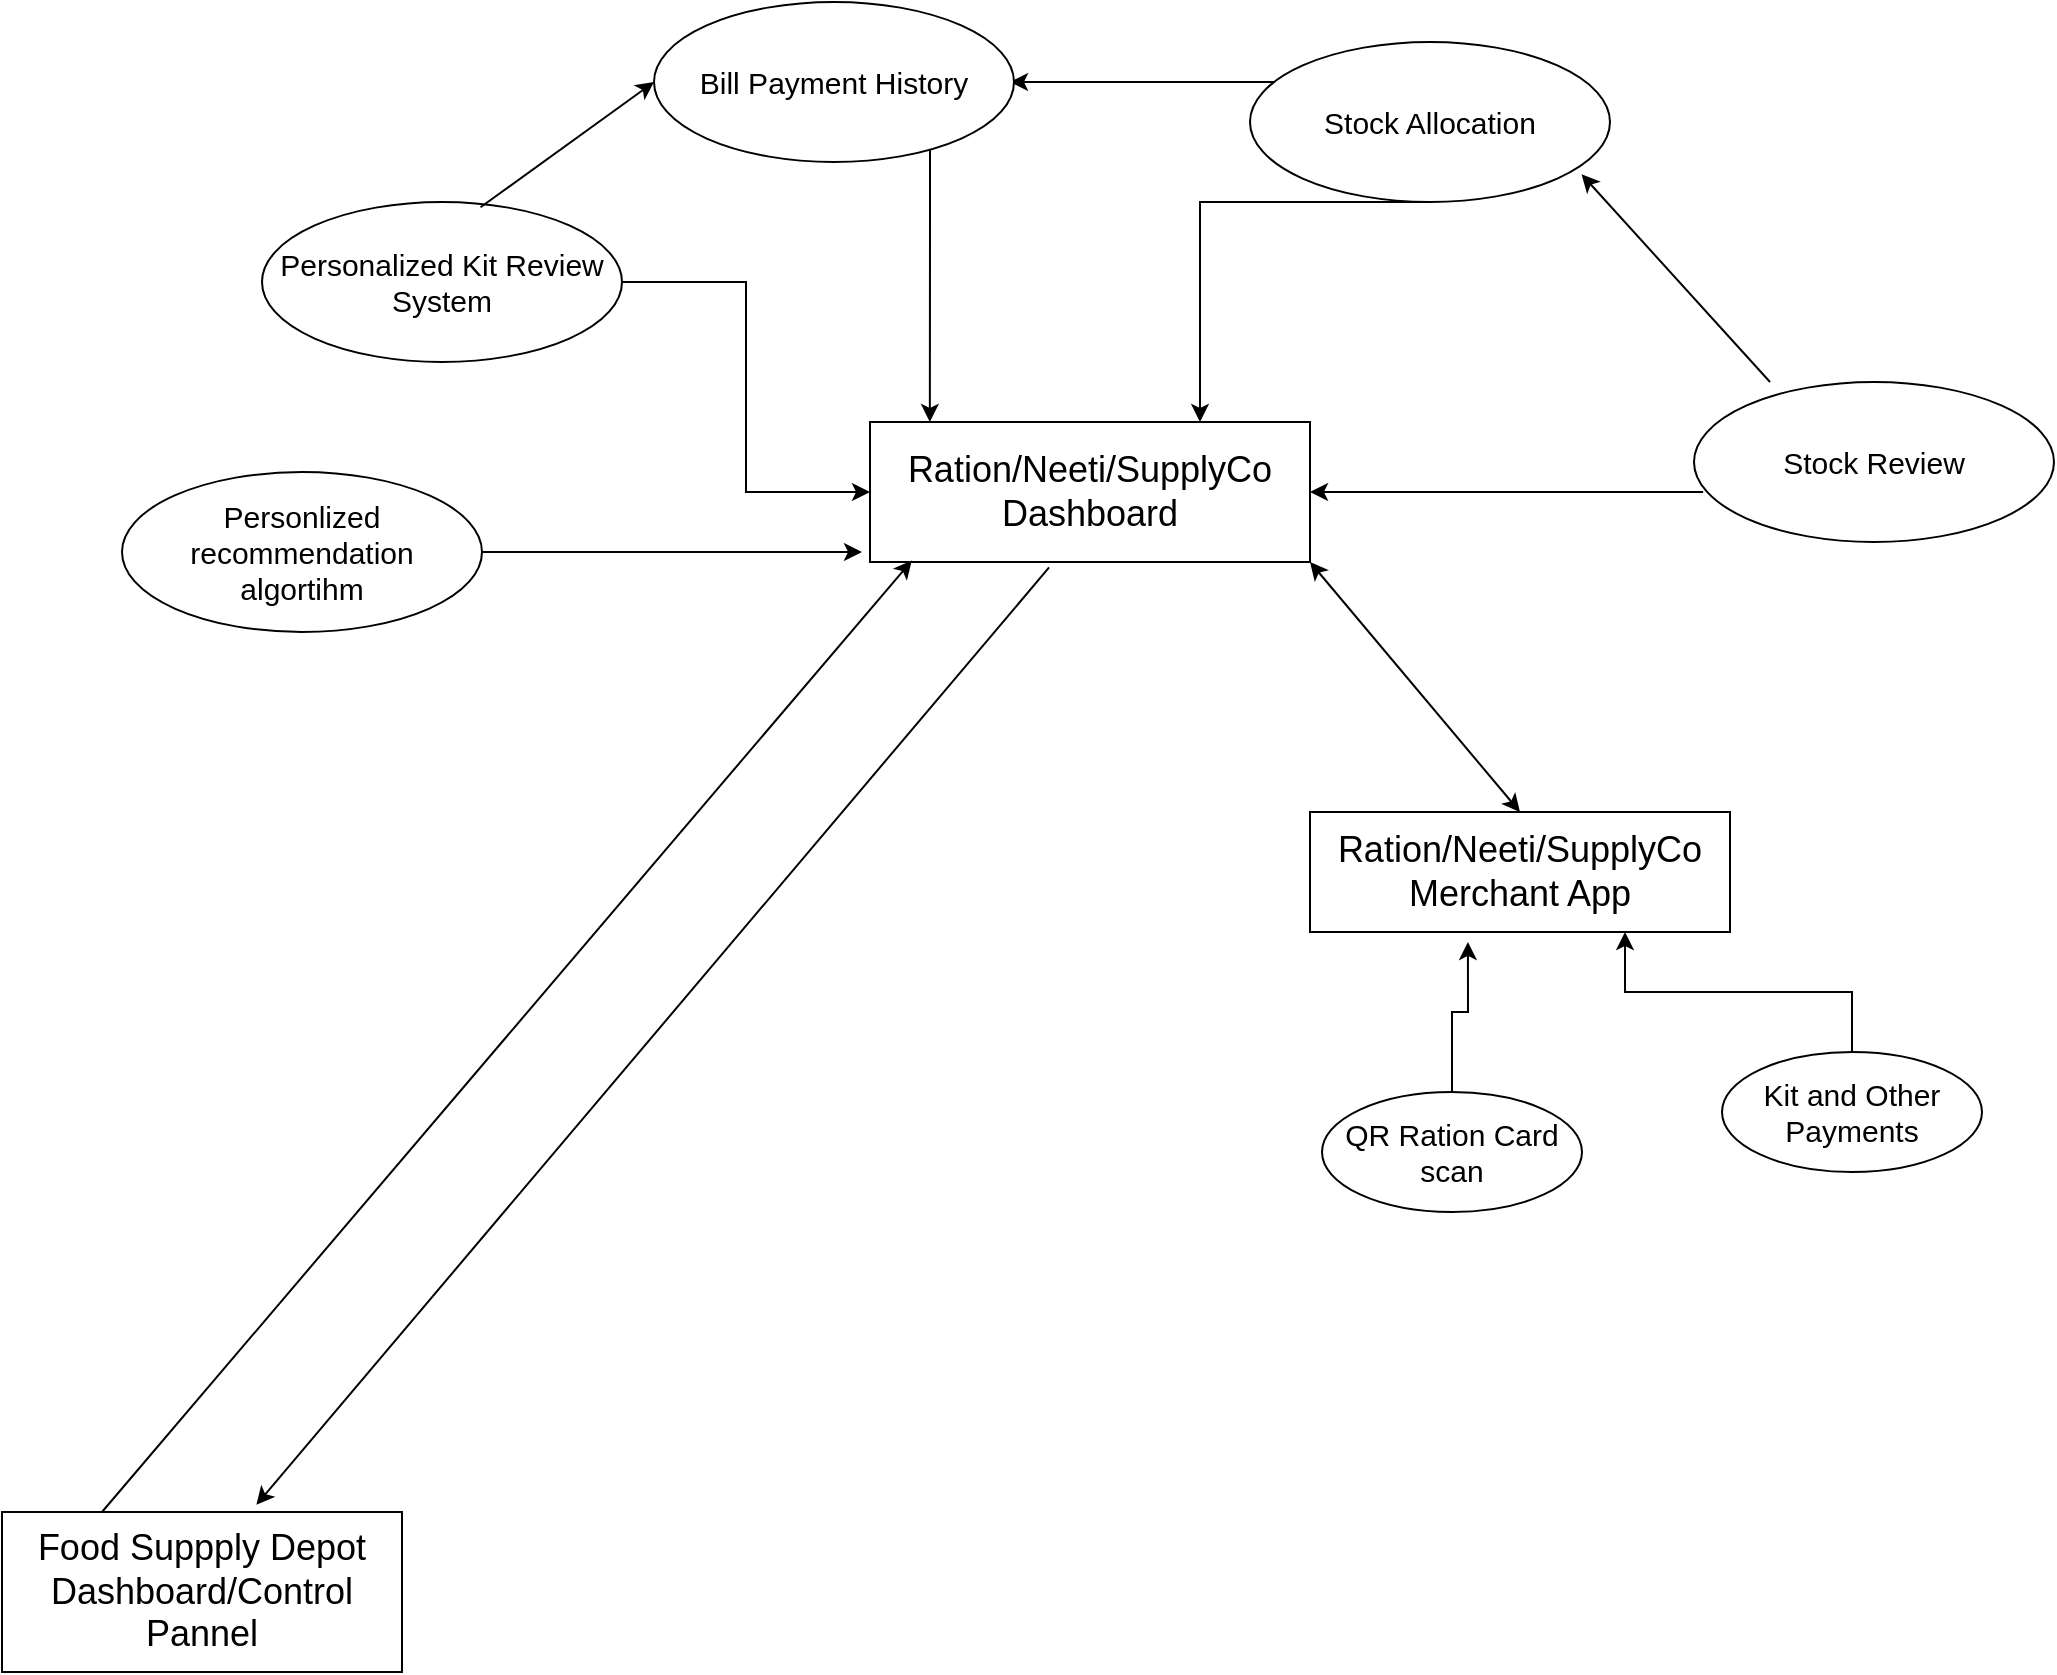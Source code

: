 <mxfile version="14.0.4" type="device"><diagram id="Szz18cOfENn5I1S62zCa" name="Page-1"><mxGraphModel dx="1767" dy="920" grid="1" gridSize="10" guides="1" tooltips="1" connect="1" arrows="1" fold="1" page="1" pageScale="1" pageWidth="1100" pageHeight="850" math="0" shadow="0"><root><mxCell id="0"/><mxCell id="1" parent="0"/><mxCell id="R-WnT1tLKgUaH9b6CDog-1" value="&lt;font style=&quot;font-size: 18px&quot;&gt;Ration/Neeti/SupplyCo&lt;br&gt;Dashboard&lt;/font&gt;" style="rounded=0;whiteSpace=wrap;html=1;" vertex="1" parent="1"><mxGeometry x="444" y="215" width="220" height="70" as="geometry"/></mxCell><mxCell id="R-WnT1tLKgUaH9b6CDog-46" style="edgeStyle=orthogonalEdgeStyle;rounded=0;orthogonalLoop=1;jettySize=auto;html=1;entryX=0;entryY=0.5;entryDx=0;entryDy=0;" edge="1" parent="1" source="R-WnT1tLKgUaH9b6CDog-2" target="R-WnT1tLKgUaH9b6CDog-1"><mxGeometry relative="1" as="geometry"/></mxCell><mxCell id="R-WnT1tLKgUaH9b6CDog-2" value="&lt;font style=&quot;font-size: 15px&quot;&gt;Personalized Kit Review System&lt;/font&gt;" style="ellipse;whiteSpace=wrap;html=1;" vertex="1" parent="1"><mxGeometry x="140" y="105" width="180" height="80" as="geometry"/></mxCell><mxCell id="R-WnT1tLKgUaH9b6CDog-5" style="edgeStyle=orthogonalEdgeStyle;rounded=0;orthogonalLoop=1;jettySize=auto;html=1;entryX=1;entryY=0.5;entryDx=0;entryDy=0;" edge="1" parent="1" target="R-WnT1tLKgUaH9b6CDog-1"><mxGeometry relative="1" as="geometry"><mxPoint x="860.568" y="250" as="sourcePoint"/><Array as="points"><mxPoint x="774" y="250"/><mxPoint x="774" y="250"/></Array></mxGeometry></mxCell><mxCell id="R-WnT1tLKgUaH9b6CDog-4" value="&lt;font style=&quot;font-size: 15px&quot;&gt;Stock Review&lt;/font&gt;" style="ellipse;whiteSpace=wrap;html=1;" vertex="1" parent="1"><mxGeometry x="856" y="195" width="180" height="80" as="geometry"/></mxCell><mxCell id="R-WnT1tLKgUaH9b6CDog-7" style="edgeStyle=orthogonalEdgeStyle;rounded=0;orthogonalLoop=1;jettySize=auto;html=1;entryX=0.75;entryY=0;entryDx=0;entryDy=0;" edge="1" parent="1" source="R-WnT1tLKgUaH9b6CDog-6" target="R-WnT1tLKgUaH9b6CDog-1"><mxGeometry relative="1" as="geometry"><Array as="points"><mxPoint x="609" y="105"/></Array></mxGeometry></mxCell><mxCell id="R-WnT1tLKgUaH9b6CDog-13" style="edgeStyle=orthogonalEdgeStyle;rounded=0;orthogonalLoop=1;jettySize=auto;html=1;entryX=1;entryY=0.5;entryDx=0;entryDy=0;" edge="1" parent="1" source="R-WnT1tLKgUaH9b6CDog-6"><mxGeometry relative="1" as="geometry"><mxPoint x="514" y="45" as="targetPoint"/><Array as="points"><mxPoint x="594" y="45"/><mxPoint x="594" y="45"/></Array></mxGeometry></mxCell><mxCell id="R-WnT1tLKgUaH9b6CDog-6" value="&lt;font style=&quot;font-size: 15px&quot;&gt;Stock Allocation&lt;/font&gt;" style="ellipse;whiteSpace=wrap;html=1;" vertex="1" parent="1"><mxGeometry x="634" y="25" width="180" height="80" as="geometry"/></mxCell><mxCell id="R-WnT1tLKgUaH9b6CDog-9" style="edgeStyle=orthogonalEdgeStyle;rounded=0;orthogonalLoop=1;jettySize=auto;html=1;entryX=0.136;entryY=0;entryDx=0;entryDy=0;entryPerimeter=0;" edge="1" parent="1" target="R-WnT1tLKgUaH9b6CDog-1"><mxGeometry relative="1" as="geometry"><mxPoint x="474" y="78.259" as="sourcePoint"/><Array as="points"><mxPoint x="474" y="115"/><mxPoint x="474" y="115"/></Array></mxGeometry></mxCell><mxCell id="R-WnT1tLKgUaH9b6CDog-8" value="&lt;font style=&quot;font-size: 15px&quot;&gt;Bill Payment History&lt;/font&gt;" style="ellipse;whiteSpace=wrap;html=1;" vertex="1" parent="1"><mxGeometry x="336" y="5" width="180" height="80" as="geometry"/></mxCell><mxCell id="R-WnT1tLKgUaH9b6CDog-47" style="edgeStyle=orthogonalEdgeStyle;rounded=0;orthogonalLoop=1;jettySize=auto;html=1;" edge="1" parent="1" source="R-WnT1tLKgUaH9b6CDog-10"><mxGeometry relative="1" as="geometry"><mxPoint x="440" y="280" as="targetPoint"/></mxGeometry></mxCell><mxCell id="R-WnT1tLKgUaH9b6CDog-10" value="&lt;font style=&quot;font-size: 15px&quot;&gt;Personlized recommendation&lt;br&gt;algortihm&lt;br&gt;&lt;/font&gt;" style="ellipse;whiteSpace=wrap;html=1;" vertex="1" parent="1"><mxGeometry x="70" y="240" width="180" height="80" as="geometry"/></mxCell><mxCell id="R-WnT1tLKgUaH9b6CDog-16" value="" style="endArrow=classic;html=1;exitX=0.607;exitY=0.033;exitDx=0;exitDy=0;exitPerimeter=0;entryX=0;entryY=0.5;entryDx=0;entryDy=0;" edge="1" parent="1" source="R-WnT1tLKgUaH9b6CDog-2" target="R-WnT1tLKgUaH9b6CDog-8"><mxGeometry width="50" height="50" relative="1" as="geometry"><mxPoint x="274" y="175" as="sourcePoint"/><mxPoint x="382.932" y="80.593" as="targetPoint"/></mxGeometry></mxCell><mxCell id="R-WnT1tLKgUaH9b6CDog-18" value="" style="endArrow=classic;html=1;entryX=0.921;entryY=0.827;entryDx=0;entryDy=0;entryPerimeter=0;" edge="1" parent="1" target="R-WnT1tLKgUaH9b6CDog-6"><mxGeometry width="50" height="50" relative="1" as="geometry"><mxPoint x="894" y="195" as="sourcePoint"/><mxPoint x="1002.932" y="100.593" as="targetPoint"/></mxGeometry></mxCell><mxCell id="R-WnT1tLKgUaH9b6CDog-19" value="&lt;font style=&quot;font-size: 18px&quot;&gt;Food Suppply Depot&lt;br&gt;Dashboard/Control Pannel&lt;/font&gt;" style="rounded=0;whiteSpace=wrap;html=1;" vertex="1" parent="1"><mxGeometry x="10" y="760" width="200" height="80" as="geometry"/></mxCell><mxCell id="R-WnT1tLKgUaH9b6CDog-20" value="" style="endArrow=classic;html=1;entryX=0.095;entryY=0.99;entryDx=0;entryDy=0;entryPerimeter=0;exitX=0.25;exitY=0;exitDx=0;exitDy=0;" edge="1" parent="1" source="R-WnT1tLKgUaH9b6CDog-19" target="R-WnT1tLKgUaH9b6CDog-1"><mxGeometry width="50" height="50" relative="1" as="geometry"><mxPoint x="211" y="665" as="sourcePoint"/><mxPoint x="261" y="615" as="targetPoint"/></mxGeometry></mxCell><mxCell id="R-WnT1tLKgUaH9b6CDog-21" value="" style="endArrow=classic;html=1;entryX=0.636;entryY=-0.045;entryDx=0;entryDy=0;entryPerimeter=0;exitX=0.407;exitY=1.039;exitDx=0;exitDy=0;exitPerimeter=0;" edge="1" parent="1" source="R-WnT1tLKgUaH9b6CDog-1" target="R-WnT1tLKgUaH9b6CDog-19"><mxGeometry width="50" height="50" relative="1" as="geometry"><mxPoint x="506" y="465" as="sourcePoint"/><mxPoint x="556" y="415" as="targetPoint"/></mxGeometry></mxCell><mxCell id="R-WnT1tLKgUaH9b6CDog-22" value="&lt;span style=&quot;font-size: 18px&quot;&gt;Ration/Neeti/SupplyCo&lt;/span&gt;&lt;br style=&quot;font-size: 18px&quot;&gt;&lt;span style=&quot;font-size: 18px&quot;&gt;Merchant App&lt;/span&gt;" style="rounded=0;whiteSpace=wrap;html=1;" vertex="1" parent="1"><mxGeometry x="664" y="410" width="210" height="60" as="geometry"/></mxCell><mxCell id="R-WnT1tLKgUaH9b6CDog-48" value="" style="endArrow=classic;startArrow=classic;html=1;entryX=1;entryY=1;entryDx=0;entryDy=0;exitX=0.5;exitY=0;exitDx=0;exitDy=0;" edge="1" parent="1" source="R-WnT1tLKgUaH9b6CDog-22" target="R-WnT1tLKgUaH9b6CDog-1"><mxGeometry width="50" height="50" relative="1" as="geometry"><mxPoint x="500" y="440" as="sourcePoint"/><mxPoint x="550" y="390" as="targetPoint"/></mxGeometry></mxCell><mxCell id="R-WnT1tLKgUaH9b6CDog-50" style="edgeStyle=orthogonalEdgeStyle;rounded=0;orthogonalLoop=1;jettySize=auto;html=1;entryX=0.376;entryY=1.083;entryDx=0;entryDy=0;entryPerimeter=0;" edge="1" parent="1" source="R-WnT1tLKgUaH9b6CDog-49" target="R-WnT1tLKgUaH9b6CDog-22"><mxGeometry relative="1" as="geometry"/></mxCell><mxCell id="R-WnT1tLKgUaH9b6CDog-49" value="&lt;span style=&quot;font-size: 15px&quot;&gt;QR Ration Card scan&lt;/span&gt;" style="ellipse;whiteSpace=wrap;html=1;" vertex="1" parent="1"><mxGeometry x="670" y="550" width="130" height="60" as="geometry"/></mxCell><mxCell id="R-WnT1tLKgUaH9b6CDog-52" style="edgeStyle=orthogonalEdgeStyle;rounded=0;orthogonalLoop=1;jettySize=auto;html=1;entryX=0.75;entryY=1;entryDx=0;entryDy=0;" edge="1" parent="1" source="R-WnT1tLKgUaH9b6CDog-51" target="R-WnT1tLKgUaH9b6CDog-22"><mxGeometry relative="1" as="geometry"/></mxCell><mxCell id="R-WnT1tLKgUaH9b6CDog-51" value="&lt;span style=&quot;font-size: 15px&quot;&gt;Kit and Other Payments&lt;/span&gt;" style="ellipse;whiteSpace=wrap;html=1;" vertex="1" parent="1"><mxGeometry x="870" y="530" width="130" height="60" as="geometry"/></mxCell></root></mxGraphModel></diagram></mxfile>